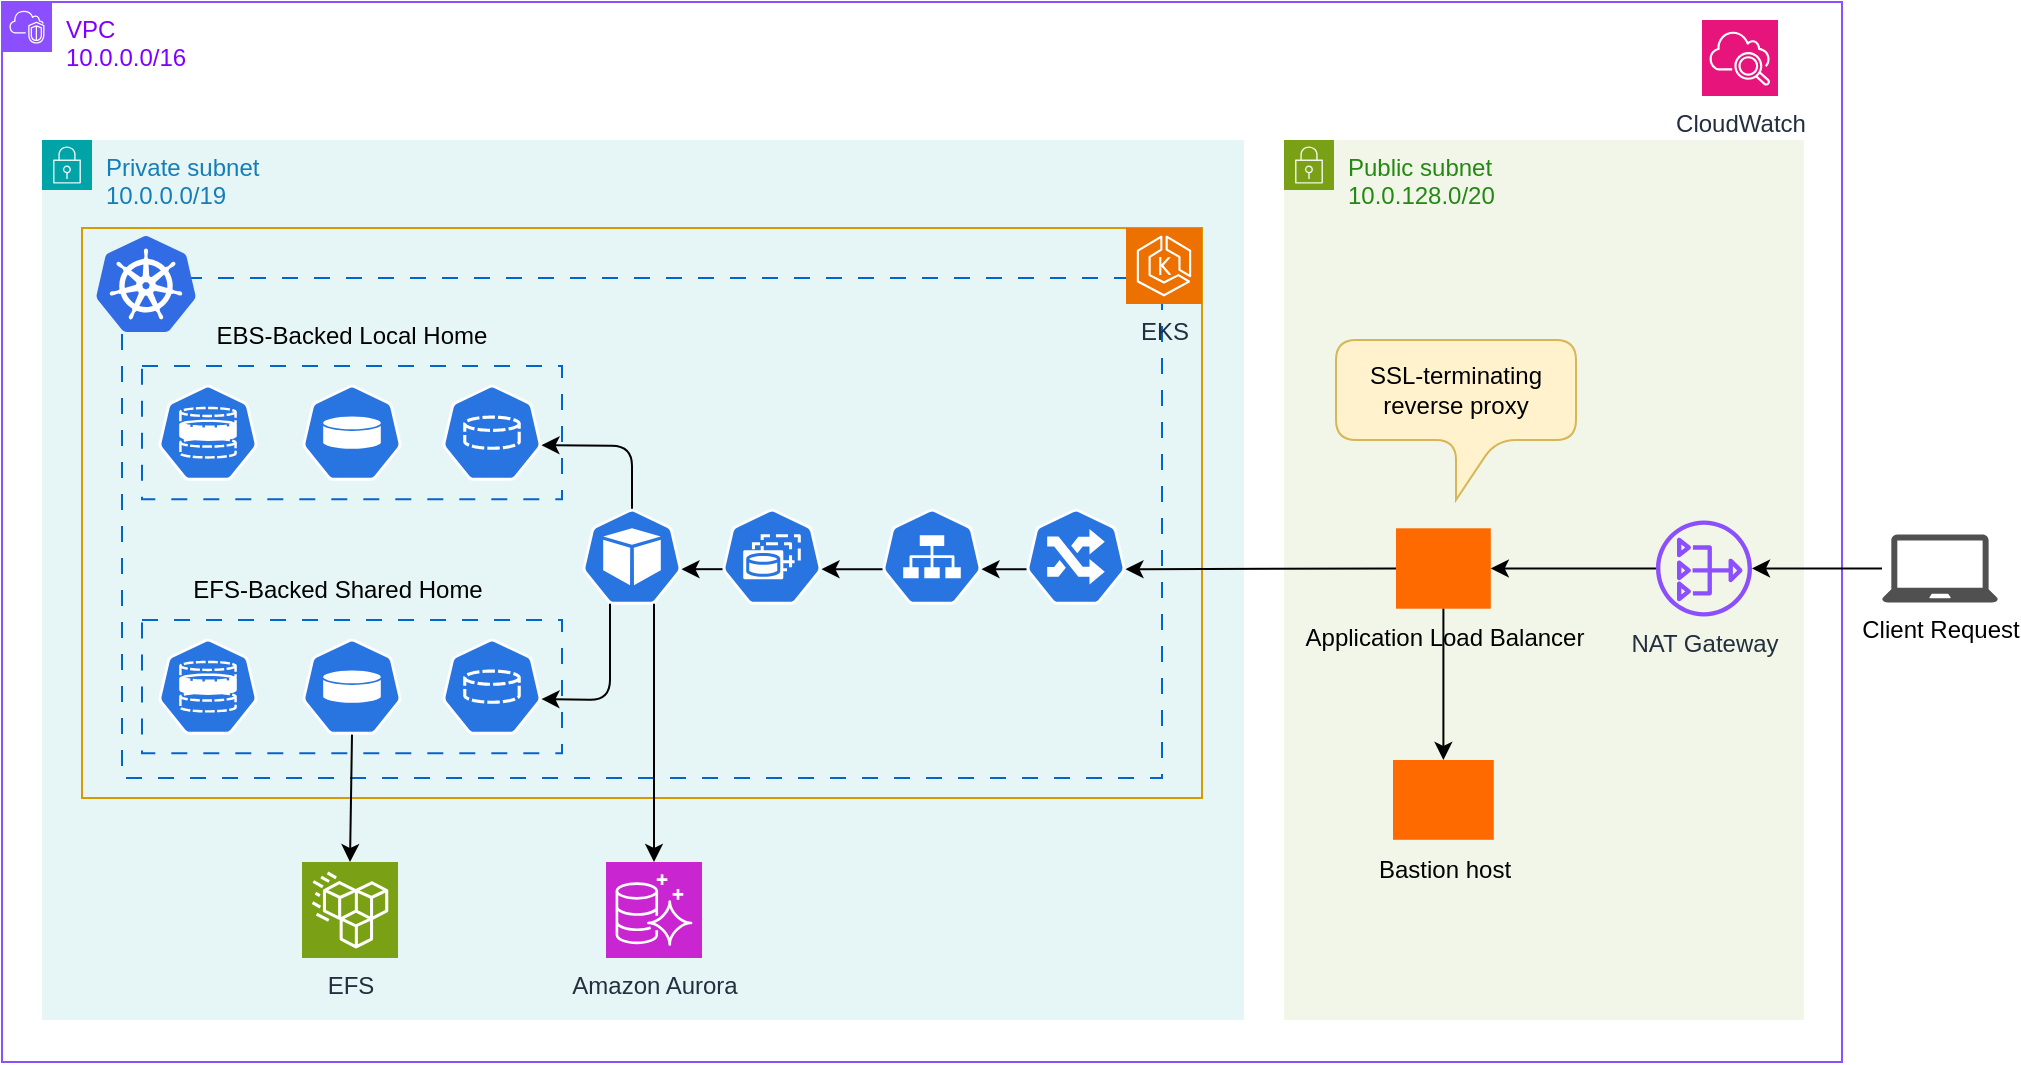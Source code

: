 <mxfile version="28.1.2">
  <diagram name="network-security" id="BWHteGMi0lUPEgPFrbkO">
    <mxGraphModel dx="2197" dy="760" grid="1" gridSize="10" guides="1" tooltips="1" connect="1" arrows="1" fold="1" page="1" pageScale="1" pageWidth="1169" pageHeight="827" math="0" shadow="0">
      <root>
        <mxCell id="mNF8m12GPpLH0N9Y5hgQ-0" />
        <mxCell id="mNF8m12GPpLH0N9Y5hgQ-1" parent="mNF8m12GPpLH0N9Y5hgQ-0" />
        <mxCell id="tG7KzO-E0q3SYuSCdflM-0" value="&lt;font style=&quot;color: rgb(127, 0, 255);&quot;&gt;VPC&lt;/font&gt;&lt;div&gt;&lt;font style=&quot;color: rgb(127, 0, 255);&quot;&gt;10.0.0.0/16&lt;/font&gt;&lt;/div&gt;" style="points=[[0,0],[0.25,0],[0.5,0],[0.75,0],[1,0],[1,0.25],[1,0.5],[1,0.75],[1,1],[0.75,1],[0.5,1],[0.25,1],[0,1],[0,0.75],[0,0.5],[0,0.25]];outlineConnect=0;gradientColor=none;html=1;whiteSpace=wrap;fontSize=12;fontStyle=0;container=1;pointerEvents=0;collapsible=0;recursiveResize=0;shape=mxgraph.aws4.group;grIcon=mxgraph.aws4.group_vpc2;strokeColor=#8C4FFF;fillColor=none;verticalAlign=top;align=left;spacingLeft=30;fontColor=#AAB7B8;dashed=0;" vertex="1" parent="mNF8m12GPpLH0N9Y5hgQ-1">
          <mxGeometry x="-20" y="80" width="920" height="530" as="geometry" />
        </mxCell>
        <mxCell id="tG7KzO-E0q3SYuSCdflM-2" value="Private subnet&lt;div&gt;10.0.0.0/19&lt;/div&gt;" style="points=[[0,0],[0.25,0],[0.5,0],[0.75,0],[1,0],[1,0.25],[1,0.5],[1,0.75],[1,1],[0.75,1],[0.5,1],[0.25,1],[0,1],[0,0.75],[0,0.5],[0,0.25]];outlineConnect=0;gradientColor=none;html=1;whiteSpace=wrap;fontSize=12;fontStyle=0;container=1;pointerEvents=0;collapsible=0;recursiveResize=0;shape=mxgraph.aws4.group;grIcon=mxgraph.aws4.group_security_group;grStroke=0;strokeColor=#00A4A6;fillColor=#E6F6F7;verticalAlign=top;align=left;spacingLeft=30;fontColor=#147EBA;dashed=0;" vertex="1" parent="tG7KzO-E0q3SYuSCdflM-0">
          <mxGeometry x="20" y="69" width="601" height="440" as="geometry" />
        </mxCell>
        <mxCell id="tG7KzO-E0q3SYuSCdflM-4" value="" style="rounded=0;whiteSpace=wrap;html=1;fillColor=none;strokeColor=#d79b00;" vertex="1" parent="tG7KzO-E0q3SYuSCdflM-2">
          <mxGeometry x="20" y="44" width="560" height="285" as="geometry" />
        </mxCell>
        <mxCell id="tG7KzO-E0q3SYuSCdflM-8" value="EFS" style="sketch=0;points=[[0,0,0],[0.25,0,0],[0.5,0,0],[0.75,0,0],[1,0,0],[0,1,0],[0.25,1,0],[0.5,1,0],[0.75,1,0],[1,1,0],[0,0.25,0],[0,0.5,0],[0,0.75,0],[1,0.25,0],[1,0.5,0],[1,0.75,0]];outlineConnect=0;fontColor=#232F3E;fillColor=#7AA116;strokeColor=#ffffff;dashed=0;verticalLabelPosition=bottom;verticalAlign=top;align=center;html=1;fontSize=12;fontStyle=0;aspect=fixed;shape=mxgraph.aws4.resourceIcon;resIcon=mxgraph.aws4.efs_standard;" vertex="1" parent="tG7KzO-E0q3SYuSCdflM-2">
          <mxGeometry x="130" y="361" width="48" height="48" as="geometry" />
        </mxCell>
        <mxCell id="tG7KzO-E0q3SYuSCdflM-7" value="Amazon Aurora" style="sketch=0;points=[[0,0,0],[0.25,0,0],[0.5,0,0],[0.75,0,0],[1,0,0],[0,1,0],[0.25,1,0],[0.5,1,0],[0.75,1,0],[1,1,0],[0,0.25,0],[0,0.5,0],[0,0.75,0],[1,0.25,0],[1,0.5,0],[1,0.75,0]];outlineConnect=0;fontColor=#232F3E;fillColor=#C925D1;strokeColor=#ffffff;dashed=0;verticalLabelPosition=bottom;verticalAlign=top;align=center;html=1;fontSize=12;fontStyle=0;aspect=fixed;shape=mxgraph.aws4.resourceIcon;resIcon=mxgraph.aws4.aurora;" vertex="1" parent="tG7KzO-E0q3SYuSCdflM-2">
          <mxGeometry x="282" y="361" width="48" height="48" as="geometry" />
        </mxCell>
        <mxCell id="tG7KzO-E0q3SYuSCdflM-11" value="" style="rounded=0;whiteSpace=wrap;html=1;fillColor=none;strokeColor=#0066CC;dashed=1;dashPattern=8 8;" vertex="1" parent="tG7KzO-E0q3SYuSCdflM-2">
          <mxGeometry x="40" y="69" width="520" height="250" as="geometry" />
        </mxCell>
        <mxCell id="tG7KzO-E0q3SYuSCdflM-12" value="" style="image;sketch=0;aspect=fixed;html=1;points=[];align=center;fontSize=12;image=img/lib/mscae/Kubernetes.svg;" vertex="1" parent="tG7KzO-E0q3SYuSCdflM-2">
          <mxGeometry x="27" y="48" width="50" height="48" as="geometry" />
        </mxCell>
        <mxCell id="tG7KzO-E0q3SYuSCdflM-15" value="" style="aspect=fixed;sketch=0;html=1;dashed=0;whitespace=wrap;verticalLabelPosition=bottom;verticalAlign=top;fillColor=#2875E2;strokeColor=#ffffff;points=[[0.005,0.63,0],[0.1,0.2,0],[0.9,0.2,0],[0.5,0,0],[0.995,0.63,0],[0.72,0.99,0],[0.5,1,0],[0.28,0.99,0]];shape=mxgraph.kubernetes.icon2;prIcon=ing" vertex="1" parent="tG7KzO-E0q3SYuSCdflM-2">
          <mxGeometry x="492" y="184.35" width="50" height="48" as="geometry" />
        </mxCell>
        <mxCell id="tG7KzO-E0q3SYuSCdflM-16" value="" style="aspect=fixed;sketch=0;html=1;dashed=0;whitespace=wrap;verticalLabelPosition=bottom;verticalAlign=top;fillColor=#2875E2;strokeColor=#ffffff;points=[[0.005,0.63,0],[0.1,0.2,0],[0.9,0.2,0],[0.5,0,0],[0.995,0.63,0],[0.72,0.99,0],[0.5,1,0],[0.28,0.99,0]];shape=mxgraph.kubernetes.icon2;prIcon=svc" vertex="1" parent="tG7KzO-E0q3SYuSCdflM-2">
          <mxGeometry x="420" y="184.35" width="50" height="48" as="geometry" />
        </mxCell>
        <mxCell id="tG7KzO-E0q3SYuSCdflM-17" value="" style="aspect=fixed;sketch=0;html=1;dashed=0;whitespace=wrap;verticalLabelPosition=bottom;verticalAlign=top;fillColor=#2875E2;strokeColor=#ffffff;points=[[0.005,0.63,0],[0.1,0.2,0],[0.9,0.2,0],[0.5,0,0],[0.995,0.63,0],[0.72,0.99,0],[0.5,1,0],[0.28,0.99,0]];shape=mxgraph.kubernetes.icon2;prIcon=sts" vertex="1" parent="tG7KzO-E0q3SYuSCdflM-2">
          <mxGeometry x="340" y="184.35" width="50" height="48" as="geometry" />
        </mxCell>
        <mxCell id="tG7KzO-E0q3SYuSCdflM-3" value="EKS" style="sketch=0;points=[[0,0,0],[0.25,0,0],[0.5,0,0],[0.75,0,0],[1,0,0],[0,1,0],[0.25,1,0],[0.5,1,0],[0.75,1,0],[1,1,0],[0,0.25,0],[0,0.5,0],[0,0.75,0],[1,0.25,0],[1,0.5,0],[1,0.75,0]];outlineConnect=0;fontColor=#232F3E;fillColor=#ED7100;strokeColor=#ffffff;dashed=0;verticalLabelPosition=bottom;verticalAlign=top;align=center;html=1;fontSize=12;fontStyle=0;aspect=fixed;shape=mxgraph.aws4.resourceIcon;resIcon=mxgraph.aws4.eks;" vertex="1" parent="tG7KzO-E0q3SYuSCdflM-2">
          <mxGeometry x="542" y="44" width="38" height="38" as="geometry" />
        </mxCell>
        <mxCell id="tG7KzO-E0q3SYuSCdflM-18" value="" style="aspect=fixed;sketch=0;html=1;dashed=0;whitespace=wrap;verticalLabelPosition=bottom;verticalAlign=top;fillColor=#2875E2;strokeColor=#ffffff;points=[[0.005,0.63,0],[0.1,0.2,0],[0.9,0.2,0],[0.5,0,0],[0.995,0.63,0],[0.72,0.99,0],[0.5,1,0],[0.28,0.99,0]];shape=mxgraph.kubernetes.icon2;prIcon=pod" vertex="1" parent="tG7KzO-E0q3SYuSCdflM-2">
          <mxGeometry x="270" y="184.35" width="50" height="48" as="geometry" />
        </mxCell>
        <mxCell id="tG7KzO-E0q3SYuSCdflM-27" value="" style="rounded=0;whiteSpace=wrap;html=1;fillColor=none;strokeColor=#0066CC;dashed=1;dashPattern=8 8;" vertex="1" parent="tG7KzO-E0q3SYuSCdflM-2">
          <mxGeometry x="50" y="113.02" width="210" height="66.65" as="geometry" />
        </mxCell>
        <mxCell id="tG7KzO-E0q3SYuSCdflM-20" value="" style="aspect=fixed;sketch=0;html=1;dashed=0;whitespace=wrap;verticalLabelPosition=bottom;verticalAlign=top;fillColor=#2875E2;strokeColor=#ffffff;points=[[0.005,0.63,0],[0.1,0.2,0],[0.9,0.2,0],[0.5,0,0],[0.995,0.63,0],[0.72,0.99,0],[0.5,1,0],[0.28,0.99,0]];shape=mxgraph.kubernetes.icon2;prIcon=pvc" vertex="1" parent="tG7KzO-E0q3SYuSCdflM-2">
          <mxGeometry x="200" y="122.34" width="50" height="48" as="geometry" />
        </mxCell>
        <mxCell id="tG7KzO-E0q3SYuSCdflM-19" value="" style="aspect=fixed;sketch=0;html=1;dashed=0;whitespace=wrap;verticalLabelPosition=bottom;verticalAlign=top;fillColor=#2875E2;strokeColor=#ffffff;points=[[0.005,0.63,0],[0.1,0.2,0],[0.9,0.2,0],[0.5,0,0],[0.995,0.63,0],[0.72,0.99,0],[0.5,1,0],[0.28,0.99,0]];shape=mxgraph.kubernetes.icon2;prIcon=pv" vertex="1" parent="tG7KzO-E0q3SYuSCdflM-2">
          <mxGeometry x="130" y="122.34" width="50" height="48" as="geometry" />
        </mxCell>
        <mxCell id="tG7KzO-E0q3SYuSCdflM-21" value="" style="aspect=fixed;sketch=0;html=1;dashed=0;whitespace=wrap;verticalLabelPosition=bottom;verticalAlign=top;fillColor=#2875E2;strokeColor=#ffffff;points=[[0.005,0.63,0],[0.1,0.2,0],[0.9,0.2,0],[0.5,0,0],[0.995,0.63,0],[0.72,0.99,0],[0.5,1,0],[0.28,0.99,0]];shape=mxgraph.kubernetes.icon2;prIcon=sc" vertex="1" parent="tG7KzO-E0q3SYuSCdflM-2">
          <mxGeometry x="58" y="122.34" width="50" height="48" as="geometry" />
        </mxCell>
        <mxCell id="tG7KzO-E0q3SYuSCdflM-29" value="" style="rounded=0;whiteSpace=wrap;html=1;fillColor=none;strokeColor=#0066CC;dashed=1;dashPattern=8 8;" vertex="1" parent="tG7KzO-E0q3SYuSCdflM-2">
          <mxGeometry x="50" y="240" width="210" height="66.65" as="geometry" />
        </mxCell>
        <mxCell id="tG7KzO-E0q3SYuSCdflM-30" value="" style="aspect=fixed;sketch=0;html=1;dashed=0;whitespace=wrap;verticalLabelPosition=bottom;verticalAlign=top;fillColor=#2875E2;strokeColor=#ffffff;points=[[0.005,0.63,0],[0.1,0.2,0],[0.9,0.2,0],[0.5,0,0],[0.995,0.63,0],[0.72,0.99,0],[0.5,1,0],[0.28,0.99,0]];shape=mxgraph.kubernetes.icon2;prIcon=pvc" vertex="1" parent="tG7KzO-E0q3SYuSCdflM-2">
          <mxGeometry x="200" y="249.32" width="50" height="48" as="geometry" />
        </mxCell>
        <mxCell id="tG7KzO-E0q3SYuSCdflM-31" value="" style="aspect=fixed;sketch=0;html=1;dashed=0;whitespace=wrap;verticalLabelPosition=bottom;verticalAlign=top;fillColor=#2875E2;strokeColor=#ffffff;points=[[0.005,0.63,0],[0.1,0.2,0],[0.9,0.2,0],[0.5,0,0],[0.995,0.63,0],[0.72,0.99,0],[0.5,1,0],[0.28,0.99,0]];shape=mxgraph.kubernetes.icon2;prIcon=pv" vertex="1" parent="tG7KzO-E0q3SYuSCdflM-2">
          <mxGeometry x="130" y="249.32" width="50" height="48" as="geometry" />
        </mxCell>
        <mxCell id="tG7KzO-E0q3SYuSCdflM-32" value="" style="aspect=fixed;sketch=0;html=1;dashed=0;whitespace=wrap;verticalLabelPosition=bottom;verticalAlign=top;fillColor=#2875E2;strokeColor=#ffffff;points=[[0.005,0.63,0],[0.1,0.2,0],[0.9,0.2,0],[0.5,0,0],[0.995,0.63,0],[0.72,0.99,0],[0.5,1,0],[0.28,0.99,0]];shape=mxgraph.kubernetes.icon2;prIcon=sc" vertex="1" parent="tG7KzO-E0q3SYuSCdflM-2">
          <mxGeometry x="58" y="249.32" width="50" height="48" as="geometry" />
        </mxCell>
        <mxCell id="tG7KzO-E0q3SYuSCdflM-34" value="" style="endArrow=classic;html=1;rounded=0;entryX=0.995;entryY=0.63;entryDx=0;entryDy=0;entryPerimeter=0;exitX=0.005;exitY=0.63;exitDx=0;exitDy=0;exitPerimeter=0;" edge="1" parent="tG7KzO-E0q3SYuSCdflM-2" source="tG7KzO-E0q3SYuSCdflM-15" target="tG7KzO-E0q3SYuSCdflM-16">
          <mxGeometry width="50" height="50" relative="1" as="geometry">
            <mxPoint x="745" y="210" as="sourcePoint" />
            <mxPoint x="610" y="211" as="targetPoint" />
          </mxGeometry>
        </mxCell>
        <mxCell id="tG7KzO-E0q3SYuSCdflM-35" value="" style="endArrow=classic;html=1;rounded=0;entryX=0.995;entryY=0.63;entryDx=0;entryDy=0;entryPerimeter=0;exitX=0.005;exitY=0.63;exitDx=0;exitDy=0;exitPerimeter=0;" edge="1" parent="tG7KzO-E0q3SYuSCdflM-2" source="tG7KzO-E0q3SYuSCdflM-16" target="tG7KzO-E0q3SYuSCdflM-17">
          <mxGeometry width="50" height="50" relative="1" as="geometry">
            <mxPoint x="512" y="210" as="sourcePoint" />
            <mxPoint x="490" y="210" as="targetPoint" />
          </mxGeometry>
        </mxCell>
        <mxCell id="tG7KzO-E0q3SYuSCdflM-36" value="" style="endArrow=classic;html=1;rounded=0;entryX=0.995;entryY=0.63;entryDx=0;entryDy=0;entryPerimeter=0;exitX=0.005;exitY=0.63;exitDx=0;exitDy=0;exitPerimeter=0;" edge="1" parent="tG7KzO-E0q3SYuSCdflM-2" source="tG7KzO-E0q3SYuSCdflM-17" target="tG7KzO-E0q3SYuSCdflM-18">
          <mxGeometry width="50" height="50" relative="1" as="geometry">
            <mxPoint x="450" y="210" as="sourcePoint" />
            <mxPoint x="420" y="210" as="targetPoint" />
          </mxGeometry>
        </mxCell>
        <mxCell id="tG7KzO-E0q3SYuSCdflM-37" value="" style="endArrow=classic;html=1;rounded=1;entryX=0.995;entryY=0.63;entryDx=0;entryDy=0;entryPerimeter=0;exitX=0.5;exitY=0;exitDx=0;exitDy=0;exitPerimeter=0;curved=0;" edge="1" parent="tG7KzO-E0q3SYuSCdflM-2" source="tG7KzO-E0q3SYuSCdflM-18" target="tG7KzO-E0q3SYuSCdflM-20">
          <mxGeometry width="50" height="50" relative="1" as="geometry">
            <mxPoint x="360" y="210" as="sourcePoint" />
            <mxPoint x="340" y="210" as="targetPoint" />
            <Array as="points">
              <mxPoint x="295" y="153" />
            </Array>
          </mxGeometry>
        </mxCell>
        <mxCell id="tG7KzO-E0q3SYuSCdflM-38" value="" style="endArrow=classic;html=1;rounded=1;entryX=0.995;entryY=0.63;entryDx=0;entryDy=0;entryPerimeter=0;exitX=0.28;exitY=0.99;exitDx=0;exitDy=0;exitPerimeter=0;curved=0;" edge="1" parent="tG7KzO-E0q3SYuSCdflM-2" source="tG7KzO-E0q3SYuSCdflM-18" target="tG7KzO-E0q3SYuSCdflM-30">
          <mxGeometry width="50" height="50" relative="1" as="geometry">
            <mxPoint x="295" y="194" as="sourcePoint" />
            <mxPoint x="270" y="153" as="targetPoint" />
            <Array as="points">
              <mxPoint x="284" y="280" />
            </Array>
          </mxGeometry>
        </mxCell>
        <mxCell id="tG7KzO-E0q3SYuSCdflM-39" value="" style="endArrow=classic;html=1;rounded=1;entryX=0.5;entryY=0;entryDx=0;entryDy=0;entryPerimeter=0;exitX=0.72;exitY=0.99;exitDx=0;exitDy=0;exitPerimeter=0;curved=0;" edge="1" parent="tG7KzO-E0q3SYuSCdflM-2" source="tG7KzO-E0q3SYuSCdflM-18" target="tG7KzO-E0q3SYuSCdflM-7">
          <mxGeometry width="50" height="50" relative="1" as="geometry">
            <mxPoint x="314" y="250" as="sourcePoint" />
            <mxPoint x="280" y="298" as="targetPoint" />
            <Array as="points" />
          </mxGeometry>
        </mxCell>
        <mxCell id="tG7KzO-E0q3SYuSCdflM-40" value="" style="endArrow=classic;html=1;rounded=1;entryX=0.5;entryY=0;entryDx=0;entryDy=0;entryPerimeter=0;exitX=0.5;exitY=1;exitDx=0;exitDy=0;exitPerimeter=0;curved=0;" edge="1" parent="tG7KzO-E0q3SYuSCdflM-2" source="tG7KzO-E0q3SYuSCdflM-31" target="tG7KzO-E0q3SYuSCdflM-8">
          <mxGeometry width="50" height="50" relative="1" as="geometry">
            <mxPoint x="300" y="290" as="sourcePoint" />
            <mxPoint x="301" y="408" as="targetPoint" />
            <Array as="points" />
          </mxGeometry>
        </mxCell>
        <mxCell id="tG7KzO-E0q3SYuSCdflM-41" value="EFS-Backed Shared Home" style="text;html=1;align=center;verticalAlign=middle;whiteSpace=wrap;rounded=0;" vertex="1" parent="tG7KzO-E0q3SYuSCdflM-2">
          <mxGeometry x="58" y="210" width="180" height="30" as="geometry" />
        </mxCell>
        <mxCell id="tG7KzO-E0q3SYuSCdflM-42" value="EBS-Backed Local Home" style="text;html=1;align=center;verticalAlign=middle;whiteSpace=wrap;rounded=0;" vertex="1" parent="tG7KzO-E0q3SYuSCdflM-2">
          <mxGeometry x="65" y="83.02" width="180" height="30" as="geometry" />
        </mxCell>
        <mxCell id="tG7KzO-E0q3SYuSCdflM-1" value="Public subnet&lt;div&gt;10.0.128.0/20&lt;/div&gt;" style="points=[[0,0],[0.25,0],[0.5,0],[0.75,0],[1,0],[1,0.25],[1,0.5],[1,0.75],[1,1],[0.75,1],[0.5,1],[0.25,1],[0,1],[0,0.75],[0,0.5],[0,0.25]];outlineConnect=0;gradientColor=none;html=1;whiteSpace=wrap;fontSize=12;fontStyle=0;container=1;pointerEvents=0;collapsible=0;recursiveResize=0;shape=mxgraph.aws4.group;grIcon=mxgraph.aws4.group_security_group;grStroke=0;strokeColor=#7AA116;fillColor=#F2F6E8;verticalAlign=top;align=left;spacingLeft=30;fontColor=#248814;dashed=0;" vertex="1" parent="tG7KzO-E0q3SYuSCdflM-0">
          <mxGeometry x="641" y="69" width="260" height="440" as="geometry" />
        </mxCell>
        <mxCell id="tG7KzO-E0q3SYuSCdflM-5" value="NAT Gateway" style="sketch=0;outlineConnect=0;fontColor=#232F3E;gradientColor=none;fillColor=#8C4FFF;strokeColor=none;dashed=0;verticalLabelPosition=bottom;verticalAlign=top;align=center;html=1;fontSize=12;fontStyle=0;aspect=fixed;pointerEvents=1;shape=mxgraph.aws4.nat_gateway;" vertex="1" parent="tG7KzO-E0q3SYuSCdflM-1">
          <mxGeometry x="186" y="190.25" width="48" height="48" as="geometry" />
        </mxCell>
        <mxCell id="tG7KzO-E0q3SYuSCdflM-9" value="Application Load Balancer" style="points=[];aspect=fixed;html=1;align=center;shadow=0;dashed=0;fillColor=#FF6A00;strokeColor=none;shape=mxgraph.alibaba_cloud.alb_application_load_balancer_01;spacingTop=70;" vertex="1" parent="tG7KzO-E0q3SYuSCdflM-1">
          <mxGeometry x="56.0" y="194.15" width="47.4" height="40.2" as="geometry" />
        </mxCell>
        <mxCell id="tG7KzO-E0q3SYuSCdflM-25" value="" style="endArrow=classic;html=1;rounded=0;" edge="1" parent="tG7KzO-E0q3SYuSCdflM-1" source="tG7KzO-E0q3SYuSCdflM-9" target="tG7KzO-E0q3SYuSCdflM-14">
          <mxGeometry width="50" height="50" relative="1" as="geometry">
            <mxPoint x="429" y="392" as="sourcePoint" />
            <mxPoint x="377" y="392" as="targetPoint" />
          </mxGeometry>
        </mxCell>
        <mxCell id="tG7KzO-E0q3SYuSCdflM-14" value="Bastion host" style="points=[];aspect=fixed;html=1;align=center;shadow=0;dashed=0;fillColor=#FF6A00;strokeColor=none;shape=mxgraph.alibaba_cloud.bastionhost;spacingTop=70;" vertex="1" parent="tG7KzO-E0q3SYuSCdflM-1">
          <mxGeometry x="54.5" y="310" width="50.4" height="39.9" as="geometry" />
        </mxCell>
        <mxCell id="tG7KzO-E0q3SYuSCdflM-10" value="SSL-terminating reverse proxy" style="shape=callout;whiteSpace=wrap;html=1;perimeter=calloutPerimeter;fillColor=#fff2cc;strokeColor=#d6b656;rounded=1;" vertex="1" parent="tG7KzO-E0q3SYuSCdflM-1">
          <mxGeometry x="26.0" y="100" width="120" height="80" as="geometry" />
        </mxCell>
        <mxCell id="tG7KzO-E0q3SYuSCdflM-33" value="" style="endArrow=classic;html=1;rounded=0;" edge="1" parent="tG7KzO-E0q3SYuSCdflM-1" source="tG7KzO-E0q3SYuSCdflM-5" target="tG7KzO-E0q3SYuSCdflM-9">
          <mxGeometry width="50" height="50" relative="1" as="geometry">
            <mxPoint x="219" y="210" as="sourcePoint" />
            <mxPoint x="136" y="210" as="targetPoint" />
          </mxGeometry>
        </mxCell>
        <mxCell id="tG7KzO-E0q3SYuSCdflM-26" value="" style="endArrow=classic;html=1;rounded=0;entryX=0.995;entryY=0.63;entryDx=0;entryDy=0;entryPerimeter=0;" edge="1" parent="tG7KzO-E0q3SYuSCdflM-0" source="tG7KzO-E0q3SYuSCdflM-9" target="tG7KzO-E0q3SYuSCdflM-15">
          <mxGeometry width="50" height="50" relative="1" as="geometry">
            <mxPoint x="864" y="411" as="sourcePoint" />
            <mxPoint x="781" y="411" as="targetPoint" />
          </mxGeometry>
        </mxCell>
        <mxCell id="tG7KzO-E0q3SYuSCdflM-13" value="CloudWatch" style="sketch=0;points=[[0,0,0],[0.25,0,0],[0.5,0,0],[0.75,0,0],[1,0,0],[0,1,0],[0.25,1,0],[0.5,1,0],[0.75,1,0],[1,1,0],[0,0.25,0],[0,0.5,0],[0,0.75,0],[1,0.25,0],[1,0.5,0],[1,0.75,0]];points=[[0,0,0],[0.25,0,0],[0.5,0,0],[0.75,0,0],[1,0,0],[0,1,0],[0.25,1,0],[0.5,1,0],[0.75,1,0],[1,1,0],[0,0.25,0],[0,0.5,0],[0,0.75,0],[1,0.25,0],[1,0.5,0],[1,0.75,0]];outlineConnect=0;fontColor=#232F3E;fillColor=#E7157B;strokeColor=#ffffff;dashed=0;verticalLabelPosition=bottom;verticalAlign=top;align=center;html=1;fontSize=12;fontStyle=0;aspect=fixed;shape=mxgraph.aws4.resourceIcon;resIcon=mxgraph.aws4.cloudwatch_2;" vertex="1" parent="tG7KzO-E0q3SYuSCdflM-0">
          <mxGeometry x="850" y="9" width="38" height="38" as="geometry" />
        </mxCell>
        <mxCell id="tG7KzO-E0q3SYuSCdflM-22" value="Client Request" style="sketch=0;pointerEvents=1;shadow=0;dashed=0;html=1;strokeColor=none;fillColor=#505050;labelPosition=center;verticalLabelPosition=bottom;verticalAlign=top;outlineConnect=0;align=center;shape=mxgraph.office.devices.laptop;" vertex="1" parent="mNF8m12GPpLH0N9Y5hgQ-1">
          <mxGeometry x="920" y="346.25" width="58" height="34" as="geometry" />
        </mxCell>
        <mxCell id="tG7KzO-E0q3SYuSCdflM-23" value="" style="endArrow=classic;html=1;rounded=0;" edge="1" parent="mNF8m12GPpLH0N9Y5hgQ-1" source="tG7KzO-E0q3SYuSCdflM-22" target="tG7KzO-E0q3SYuSCdflM-5">
          <mxGeometry width="50" height="50" relative="1" as="geometry">
            <mxPoint x="690" y="451" as="sourcePoint" />
            <mxPoint x="740" y="401" as="targetPoint" />
          </mxGeometry>
        </mxCell>
      </root>
    </mxGraphModel>
  </diagram>
</mxfile>
